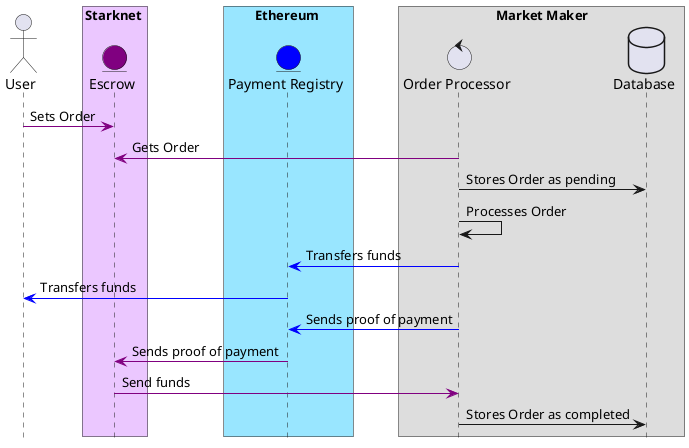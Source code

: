 @startuml
hide footbox
actor User as U
box Starknet #ebc7ff
entity Escrow as E #purple
end box
box Ethereum #99e6ff
entity "Payment Registry" as PR #blue
box "Market Maker"
control "Order Processor" as OP
database Database
end box

U -[#purple]> E : Sets Order
OP -[#purple]> E : Gets Order
OP -> Database : Stores Order as pending
OP -> OP : Processes Order
OP -[#blue]> PR : Transfers funds
PR -[#blue]> U: Transfers funds
OP -[#blue]> PR : Sends proof of payment
PR -[#purple]> E : Sends proof of payment
E -[#purple]> OP : Send funds
OP -> Database : Stores Order as completed


@enduml
